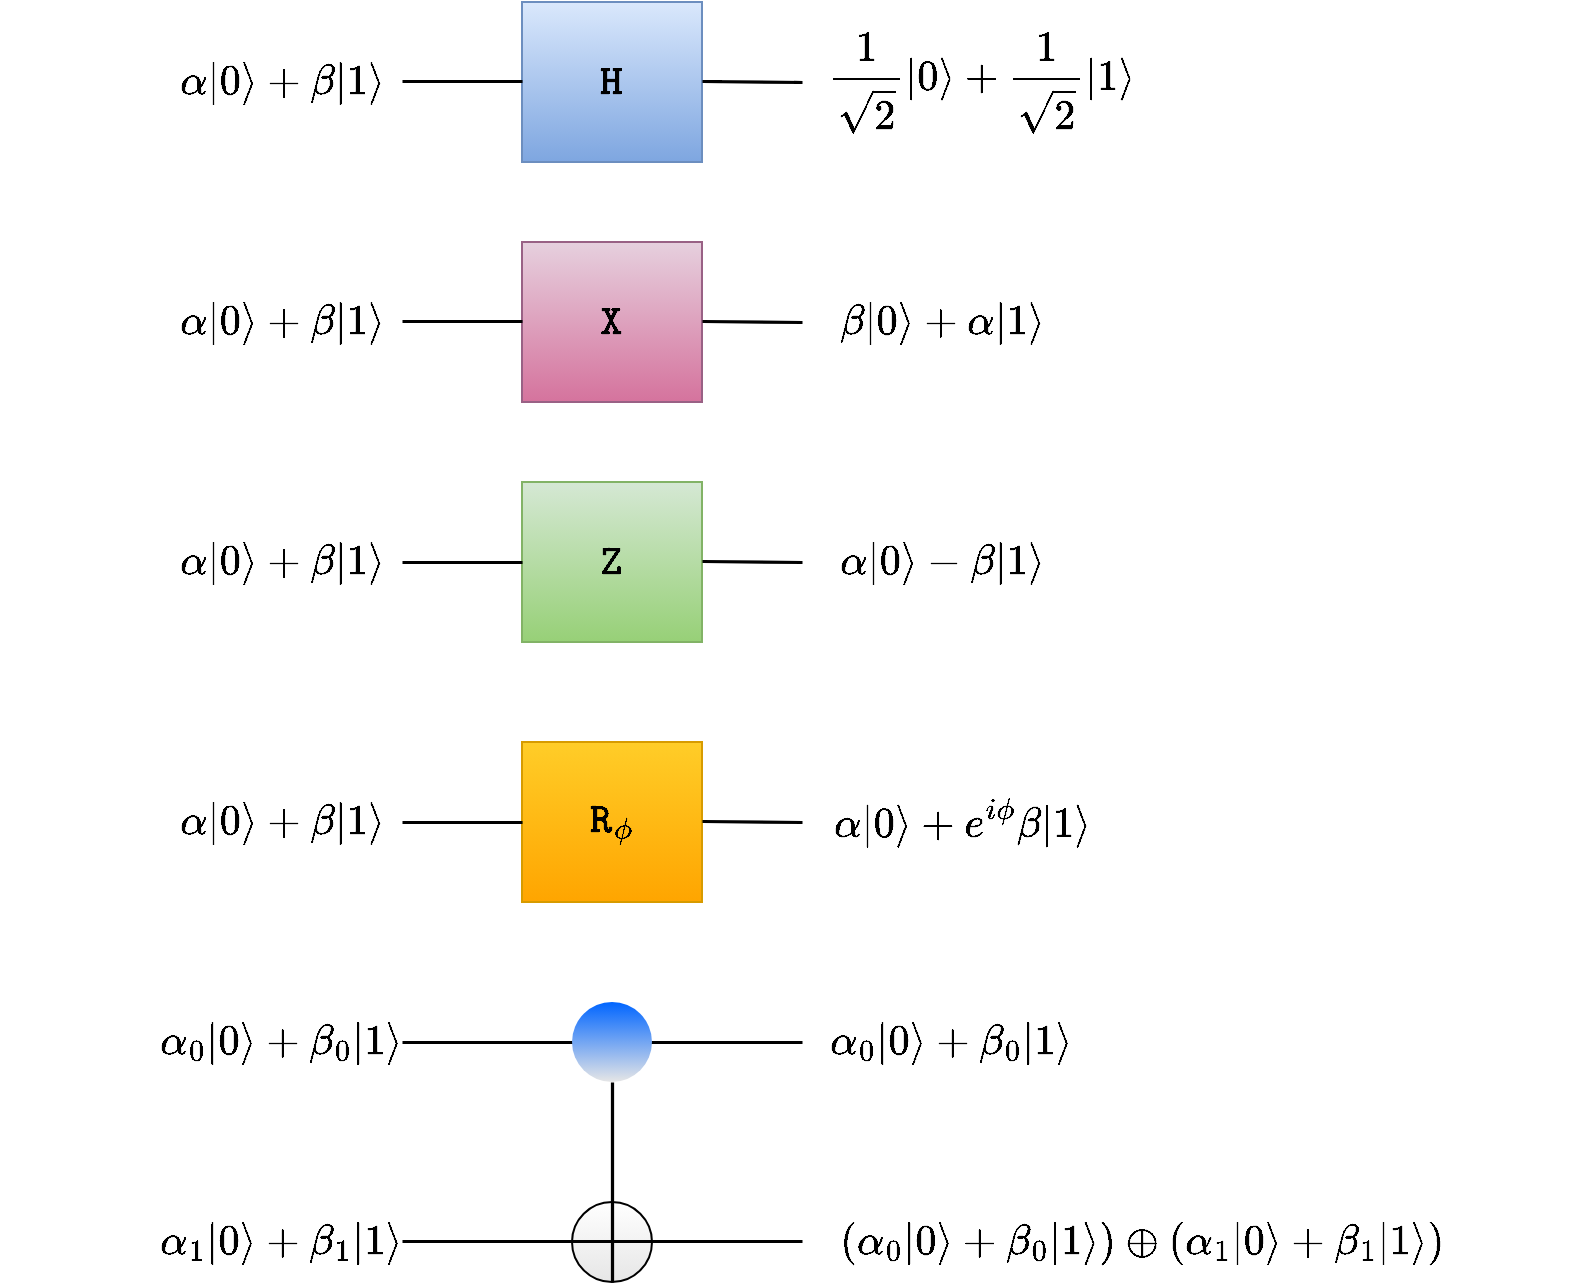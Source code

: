 <mxfile version="24.7.17">
  <diagram name="Page-1" id="vKIahe1MYDicm_u_yyeZ">
    <mxGraphModel dx="1434" dy="843" grid="1" gridSize="10" guides="1" tooltips="1" connect="1" arrows="1" fold="1" page="1" pageScale="1" pageWidth="1169" pageHeight="827" math="1" shadow="0">
      <root>
        <mxCell id="0" />
        <mxCell id="1" parent="0" />
        <mxCell id="ib_VcqRpzg_vTdFNA_JS-8" value="" style="endArrow=none;html=1;rounded=0;strokeWidth=1.618;" edge="1" parent="1">
          <mxGeometry width="50" height="50" relative="1" as="geometry">
            <mxPoint x="240" y="600" as="sourcePoint" />
            <mxPoint x="440" y="600" as="targetPoint" />
          </mxGeometry>
        </mxCell>
        <mxCell id="ib_VcqRpzg_vTdFNA_JS-6" value="" style="ellipse;whiteSpace=wrap;html=1;aspect=fixed;gradientColor=#E6E6E6;" vertex="1" parent="1">
          <mxGeometry x="325" y="680" width="40" height="40" as="geometry" />
        </mxCell>
        <mxCell id="ib_VcqRpzg_vTdFNA_JS-1" value="&lt;font style=&quot;font-size: 18px;&quot;&gt;$$\texttt{H}$$&lt;/font&gt;" style="rounded=0;whiteSpace=wrap;html=1;fillColor=#dae8fc;gradientColor=#7ea6e0;strokeColor=#6c8ebf;" vertex="1" parent="1">
          <mxGeometry x="300" y="80" width="90" height="80" as="geometry" />
        </mxCell>
        <mxCell id="ib_VcqRpzg_vTdFNA_JS-2" value="&lt;font style=&quot;font-size: 18px;&quot;&gt;$$\texttt{X}$$&lt;/font&gt;" style="rounded=0;whiteSpace=wrap;html=1;fillColor=#e6d0de;gradientColor=#d5739d;strokeColor=#996185;" vertex="1" parent="1">
          <mxGeometry x="300" y="200" width="90" height="80" as="geometry" />
        </mxCell>
        <mxCell id="ib_VcqRpzg_vTdFNA_JS-3" value="&lt;font style=&quot;font-size: 18px;&quot;&gt;$$\texttt{Z}$$&lt;/font&gt;" style="rounded=0;whiteSpace=wrap;html=1;fillColor=#d5e8d4;gradientColor=#97d077;strokeColor=#82b366;" vertex="1" parent="1">
          <mxGeometry x="300" y="320" width="90" height="80" as="geometry" />
        </mxCell>
        <mxCell id="ib_VcqRpzg_vTdFNA_JS-4" value="" style="shape=ellipse;fillColor=#0065FF;strokeColor=none;html=1;sketch=0;gradientColor=#E6E6E6;" vertex="1" parent="1">
          <mxGeometry x="325" y="580" width="40" height="40" as="geometry" />
        </mxCell>
        <mxCell id="ib_VcqRpzg_vTdFNA_JS-5" value="" style="endArrow=none;html=1;rounded=0;entryX=0.5;entryY=1;entryDx=0;entryDy=0;strokeWidth=1.618;exitX=0.5;exitY=1;exitDx=0;exitDy=0;" edge="1" parent="1" source="ib_VcqRpzg_vTdFNA_JS-6" target="ib_VcqRpzg_vTdFNA_JS-4">
          <mxGeometry width="50" height="50" relative="1" as="geometry">
            <mxPoint x="345" y="780" as="sourcePoint" />
            <mxPoint x="610" y="470" as="targetPoint" />
          </mxGeometry>
        </mxCell>
        <mxCell id="ib_VcqRpzg_vTdFNA_JS-7" value="" style="endArrow=none;html=1;rounded=0;entryX=0.5;entryY=1;entryDx=0;entryDy=0;strokeWidth=1.618;" edge="1" parent="1" target="ib_VcqRpzg_vTdFNA_JS-6">
          <mxGeometry width="50" height="50" relative="1" as="geometry">
            <mxPoint x="345" y="720" as="sourcePoint" />
            <mxPoint x="345" y="560" as="targetPoint" />
          </mxGeometry>
        </mxCell>
        <mxCell id="ib_VcqRpzg_vTdFNA_JS-9" value="" style="endArrow=none;html=1;rounded=0;strokeWidth=1.618;" edge="1" parent="1">
          <mxGeometry width="50" height="50" relative="1" as="geometry">
            <mxPoint x="240" y="699.5" as="sourcePoint" />
            <mxPoint x="440" y="699.5" as="targetPoint" />
          </mxGeometry>
        </mxCell>
        <mxCell id="ib_VcqRpzg_vTdFNA_JS-10" value="" style="endArrow=none;html=1;rounded=0;strokeWidth=1.618;" edge="1" parent="1">
          <mxGeometry width="50" height="50" relative="1" as="geometry">
            <mxPoint x="240" y="360" as="sourcePoint" />
            <mxPoint x="300" y="360" as="targetPoint" />
          </mxGeometry>
        </mxCell>
        <mxCell id="ib_VcqRpzg_vTdFNA_JS-11" value="" style="endArrow=none;html=1;rounded=0;strokeWidth=1.618;" edge="1" parent="1">
          <mxGeometry width="50" height="50" relative="1" as="geometry">
            <mxPoint x="390" y="359.5" as="sourcePoint" />
            <mxPoint x="440" y="360" as="targetPoint" />
          </mxGeometry>
        </mxCell>
        <mxCell id="ib_VcqRpzg_vTdFNA_JS-12" value="" style="endArrow=none;html=1;rounded=0;strokeWidth=1.618;" edge="1" parent="1">
          <mxGeometry width="50" height="50" relative="1" as="geometry">
            <mxPoint x="390" y="239.5" as="sourcePoint" />
            <mxPoint x="440" y="240" as="targetPoint" />
          </mxGeometry>
        </mxCell>
        <mxCell id="ib_VcqRpzg_vTdFNA_JS-13" value="" style="endArrow=none;html=1;rounded=0;strokeWidth=1.618;" edge="1" parent="1">
          <mxGeometry width="50" height="50" relative="1" as="geometry">
            <mxPoint x="390" y="119.5" as="sourcePoint" />
            <mxPoint x="440" y="120" as="targetPoint" />
          </mxGeometry>
        </mxCell>
        <mxCell id="ib_VcqRpzg_vTdFNA_JS-14" value="" style="endArrow=none;html=1;rounded=0;strokeWidth=1.618;" edge="1" parent="1">
          <mxGeometry width="50" height="50" relative="1" as="geometry">
            <mxPoint x="240" y="239.5" as="sourcePoint" />
            <mxPoint x="300" y="239.5" as="targetPoint" />
          </mxGeometry>
        </mxCell>
        <mxCell id="ib_VcqRpzg_vTdFNA_JS-15" value="" style="endArrow=none;html=1;rounded=0;strokeWidth=1.618;" edge="1" parent="1">
          <mxGeometry width="50" height="50" relative="1" as="geometry">
            <mxPoint x="240" y="119.5" as="sourcePoint" />
            <mxPoint x="300" y="119.5" as="targetPoint" />
          </mxGeometry>
        </mxCell>
        <mxCell id="ib_VcqRpzg_vTdFNA_JS-16" value="&lt;font style=&quot;font-size: 18px;&quot;&gt;$$\texttt{R}_\phi$$&lt;/font&gt;" style="rounded=0;whiteSpace=wrap;html=1;fillColor=#ffcd28;gradientColor=#ffa500;strokeColor=#d79b00;" vertex="1" parent="1">
          <mxGeometry x="300" y="450" width="90" height="80" as="geometry" />
        </mxCell>
        <mxCell id="ib_VcqRpzg_vTdFNA_JS-17" value="" style="endArrow=none;html=1;rounded=0;strokeWidth=1.618;" edge="1" parent="1">
          <mxGeometry width="50" height="50" relative="1" as="geometry">
            <mxPoint x="240" y="490" as="sourcePoint" />
            <mxPoint x="300" y="490" as="targetPoint" />
          </mxGeometry>
        </mxCell>
        <mxCell id="ib_VcqRpzg_vTdFNA_JS-18" value="" style="endArrow=none;html=1;rounded=0;strokeWidth=1.618;" edge="1" parent="1">
          <mxGeometry width="50" height="50" relative="1" as="geometry">
            <mxPoint x="390" y="489.5" as="sourcePoint" />
            <mxPoint x="440" y="490" as="targetPoint" />
          </mxGeometry>
        </mxCell>
        <mxCell id="ib_VcqRpzg_vTdFNA_JS-19" value="&lt;font style=&quot;font-size: 18px;&quot;&gt;$$\alpha\ket{0}+\beta\ket{1}$$&lt;/font&gt;" style="text;html=1;align=center;verticalAlign=middle;whiteSpace=wrap;rounded=0;" vertex="1" parent="1">
          <mxGeometry x="160" y="105" width="40" height="30" as="geometry" />
        </mxCell>
        <mxCell id="ib_VcqRpzg_vTdFNA_JS-20" value="&lt;font style=&quot;font-size: 18px;&quot;&gt;$$\frac{1}{\sqrt{2}}\ket{0}+\frac{1}{\sqrt{2}}\ket{1}$$&lt;/font&gt;" style="text;html=1;align=center;verticalAlign=middle;whiteSpace=wrap;rounded=0;" vertex="1" parent="1">
          <mxGeometry x="440" y="87.5" width="180" height="65" as="geometry" />
        </mxCell>
        <mxCell id="ib_VcqRpzg_vTdFNA_JS-25" value="&lt;font style=&quot;font-size: 18px;&quot;&gt;$$\alpha\ket{0}+\beta\ket{1}$$&lt;/font&gt;" style="text;html=1;align=center;verticalAlign=middle;whiteSpace=wrap;rounded=0;" vertex="1" parent="1">
          <mxGeometry x="120" y="225" width="120" height="30" as="geometry" />
        </mxCell>
        <mxCell id="ib_VcqRpzg_vTdFNA_JS-26" value="&lt;font style=&quot;font-size: 18px;&quot;&gt;$$\beta\ket{0}+\alpha\ket{1}$$&lt;/font&gt;" style="text;html=1;align=center;verticalAlign=middle;whiteSpace=wrap;rounded=0;" vertex="1" parent="1">
          <mxGeometry x="450" y="225" width="120" height="30" as="geometry" />
        </mxCell>
        <mxCell id="ib_VcqRpzg_vTdFNA_JS-28" value="&lt;font style=&quot;font-size: 18px;&quot;&gt;$$\alpha\ket{0}+\beta\ket{1}$$&lt;/font&gt;" style="text;html=1;align=center;verticalAlign=middle;whiteSpace=wrap;rounded=0;" vertex="1" parent="1">
          <mxGeometry x="120" y="345" width="120" height="30" as="geometry" />
        </mxCell>
        <mxCell id="ib_VcqRpzg_vTdFNA_JS-29" value="&lt;font style=&quot;font-size: 18px;&quot;&gt;$$\alpha\ket{0}-\beta\ket{1}$$&lt;/font&gt;" style="text;html=1;align=center;verticalAlign=middle;whiteSpace=wrap;rounded=0;" vertex="1" parent="1">
          <mxGeometry x="450" y="345" width="120" height="30" as="geometry" />
        </mxCell>
        <mxCell id="ib_VcqRpzg_vTdFNA_JS-30" value="&lt;font style=&quot;font-size: 18px;&quot;&gt;$$\alpha\ket{0}+\beta\ket{1}$$&lt;/font&gt;" style="text;html=1;align=center;verticalAlign=middle;whiteSpace=wrap;rounded=0;" vertex="1" parent="1">
          <mxGeometry x="120" y="475" width="120" height="30" as="geometry" />
        </mxCell>
        <mxCell id="ib_VcqRpzg_vTdFNA_JS-31" value="&lt;font style=&quot;font-size: 18px;&quot;&gt;$$\alpha\ket{0}+e^{i\phi}\beta\ket{1}$$&lt;/font&gt;" style="text;html=1;align=center;verticalAlign=middle;whiteSpace=wrap;rounded=0;" vertex="1" parent="1">
          <mxGeometry x="460" y="475" width="120" height="30" as="geometry" />
        </mxCell>
        <mxCell id="ib_VcqRpzg_vTdFNA_JS-32" value="&lt;font style=&quot;font-size: 18px;&quot;&gt;$$\alpha_0\ket{0}+\beta_0\ket{1}$$&lt;/font&gt;" style="text;html=1;align=center;verticalAlign=middle;whiteSpace=wrap;rounded=0;" vertex="1" parent="1">
          <mxGeometry x="120" y="585" width="120" height="30" as="geometry" />
        </mxCell>
        <mxCell id="ib_VcqRpzg_vTdFNA_JS-33" value="&lt;font style=&quot;font-size: 18px;&quot;&gt;$$\alpha_1\ket{0}+\beta_1\ket{1}$$&lt;/font&gt;" style="text;html=1;align=center;verticalAlign=middle;whiteSpace=wrap;rounded=0;" vertex="1" parent="1">
          <mxGeometry x="120" y="685" width="120" height="30" as="geometry" />
        </mxCell>
        <mxCell id="ib_VcqRpzg_vTdFNA_JS-34" value="&lt;font style=&quot;font-size: 18px;&quot;&gt;$$\alpha_0\ket{0}+\beta_0\ket{1}$$&lt;/font&gt;" style="text;html=1;align=center;verticalAlign=middle;whiteSpace=wrap;rounded=0;" vertex="1" parent="1">
          <mxGeometry x="440" y="585" width="150" height="30" as="geometry" />
        </mxCell>
        <mxCell id="ib_VcqRpzg_vTdFNA_JS-36" value="&lt;font style=&quot;font-size: 18px;&quot;&gt;$$(\alpha_0\ket{0} +\beta_0\ket{1})\oplus(\alpha_1\ket{0}+\beta_1\ket{1})$$&lt;/font&gt;" style="text;html=1;align=center;verticalAlign=middle;whiteSpace=wrap;rounded=0;" vertex="1" parent="1">
          <mxGeometry x="460" y="685" width="300" height="30" as="geometry" />
        </mxCell>
      </root>
    </mxGraphModel>
  </diagram>
</mxfile>
